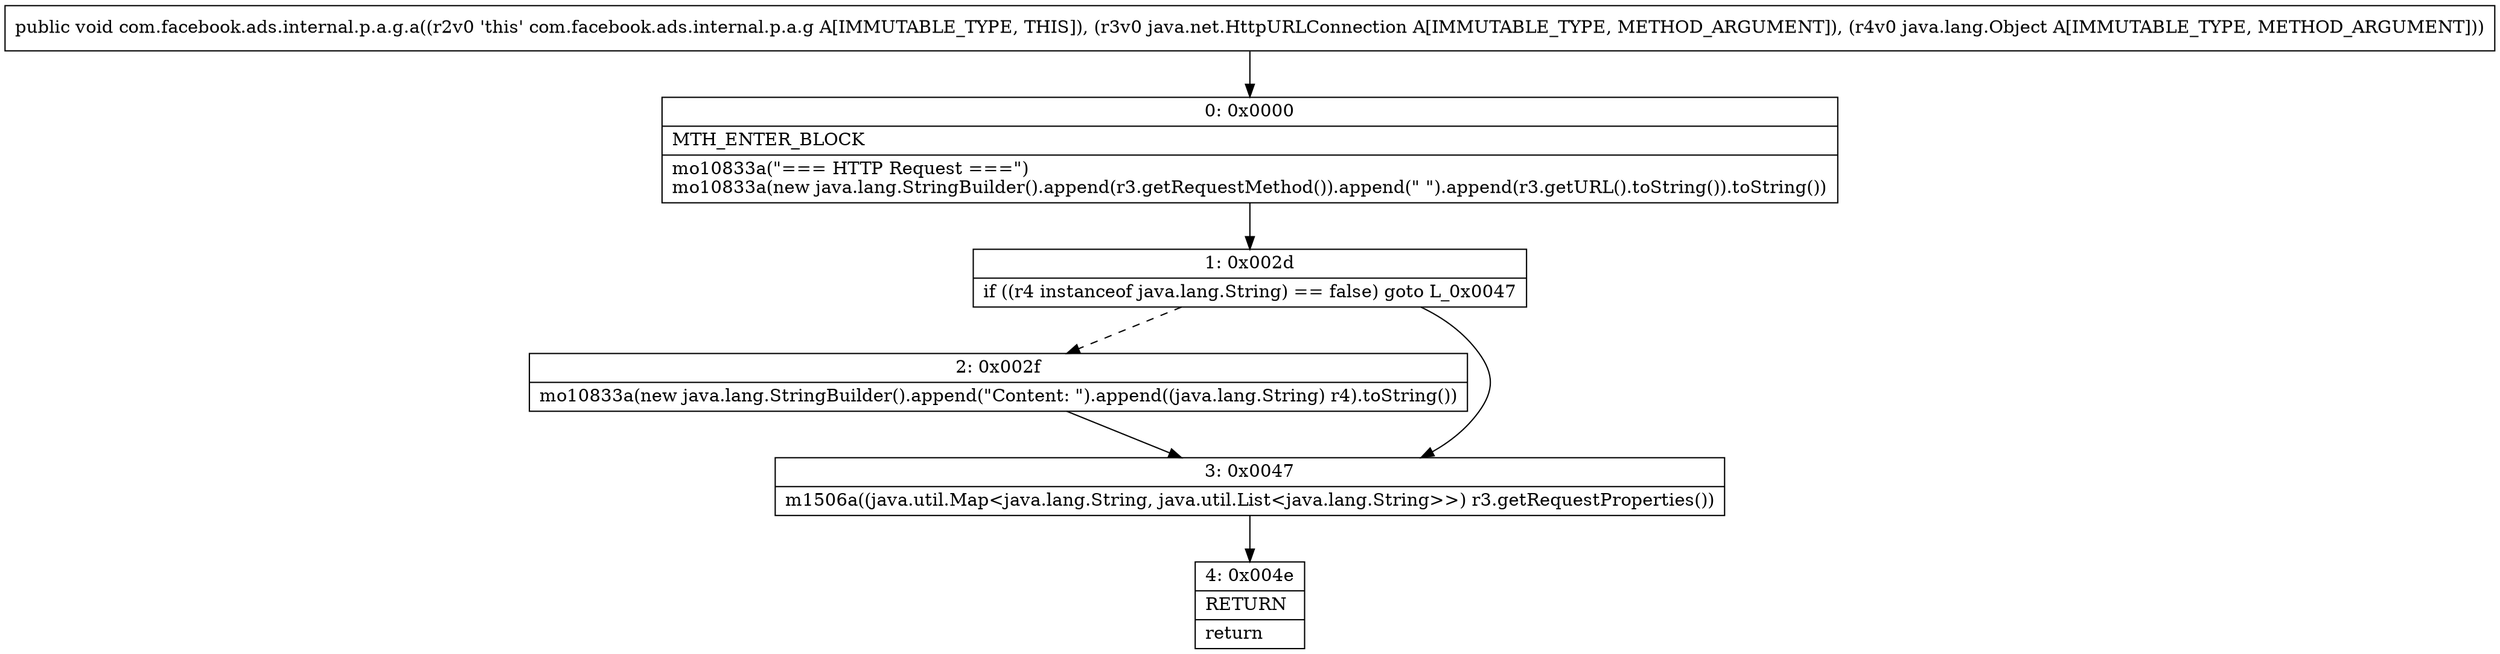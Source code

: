 digraph "CFG forcom.facebook.ads.internal.p.a.g.a(Ljava\/net\/HttpURLConnection;Ljava\/lang\/Object;)V" {
Node_0 [shape=record,label="{0\:\ 0x0000|MTH_ENTER_BLOCK\l|mo10833a(\"=== HTTP Request ===\")\lmo10833a(new java.lang.StringBuilder().append(r3.getRequestMethod()).append(\" \").append(r3.getURL().toString()).toString())\l}"];
Node_1 [shape=record,label="{1\:\ 0x002d|if ((r4 instanceof java.lang.String) == false) goto L_0x0047\l}"];
Node_2 [shape=record,label="{2\:\ 0x002f|mo10833a(new java.lang.StringBuilder().append(\"Content: \").append((java.lang.String) r4).toString())\l}"];
Node_3 [shape=record,label="{3\:\ 0x0047|m1506a((java.util.Map\<java.lang.String, java.util.List\<java.lang.String\>\>) r3.getRequestProperties())\l}"];
Node_4 [shape=record,label="{4\:\ 0x004e|RETURN\l|return\l}"];
MethodNode[shape=record,label="{public void com.facebook.ads.internal.p.a.g.a((r2v0 'this' com.facebook.ads.internal.p.a.g A[IMMUTABLE_TYPE, THIS]), (r3v0 java.net.HttpURLConnection A[IMMUTABLE_TYPE, METHOD_ARGUMENT]), (r4v0 java.lang.Object A[IMMUTABLE_TYPE, METHOD_ARGUMENT])) }"];
MethodNode -> Node_0;
Node_0 -> Node_1;
Node_1 -> Node_2[style=dashed];
Node_1 -> Node_3;
Node_2 -> Node_3;
Node_3 -> Node_4;
}

